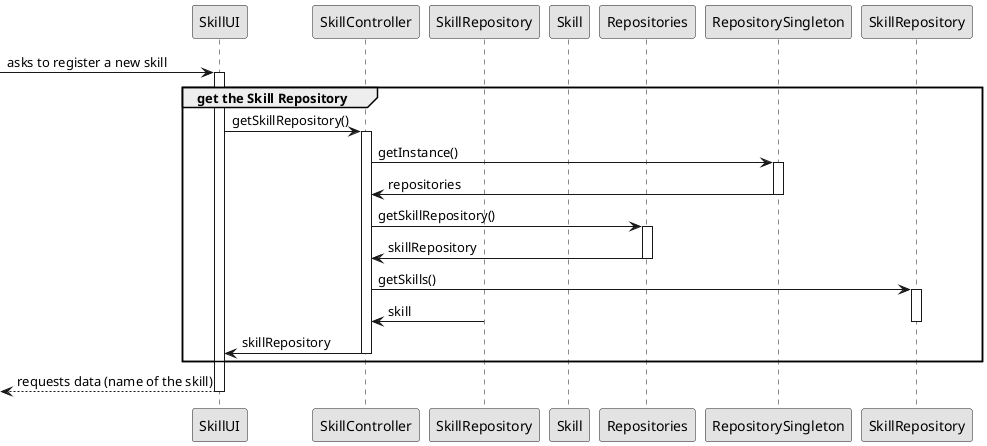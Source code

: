@startuml
skinparam monochrome true
skinparam packageStyle rectangle
skinparam shadowing false

participant SkillUI as UI
participant SkillController as CTRL
participant SkillRepository as skillRepository
participant Skill as skill
participant Repositories as PLAT


-> UI: asks to register a new skill

activate UI
    group get the Skill Repository

        UI -> CTRL : getSkillRepository()

         activate CTRL

                    CTRL -> RepositorySingleton : getInstance()

             activate RepositorySingleton

                    RepositorySingleton -> CTRL : repositories

             deactivate RepositorySingleton

                    CTRL -> PLAT : getSkillRepository()

             activate PLAT

                    PLAT -> CTRL : skillRepository
             deactivate PLAT

                    CTRL -> SkillRepository : getSkills()
             activate SkillRepository

                    skillRepository -> CTRL : skill

             deactivate SkillRepository
                    CTRL -> UI : skillRepository
             deactivate CTRL
    end

    <-- UI :requests data (name of the skill)
deactivate UI


@enduml